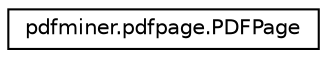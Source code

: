 digraph "Graphical Class Hierarchy"
{
 // LATEX_PDF_SIZE
  edge [fontname="Helvetica",fontsize="10",labelfontname="Helvetica",labelfontsize="10"];
  node [fontname="Helvetica",fontsize="10",shape=record];
  rankdir="LR";
  Node0 [label="pdfminer.pdfpage.PDFPage",height=0.2,width=0.4,color="black", fillcolor="white", style="filled",URL="$classpdfminer_1_1pdfpage_1_1PDFPage.html",tooltip=" "];
}

